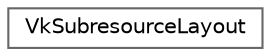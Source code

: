 digraph "类继承关系图"
{
 // LATEX_PDF_SIZE
  bgcolor="transparent";
  edge [fontname=Helvetica,fontsize=10,labelfontname=Helvetica,labelfontsize=10];
  node [fontname=Helvetica,fontsize=10,shape=box,height=0.2,width=0.4];
  rankdir="LR";
  Node0 [id="Node000000",label="VkSubresourceLayout",height=0.2,width=0.4,color="grey40", fillcolor="white", style="filled",URL="$struct_vk_subresource_layout.html",tooltip=" "];
}
